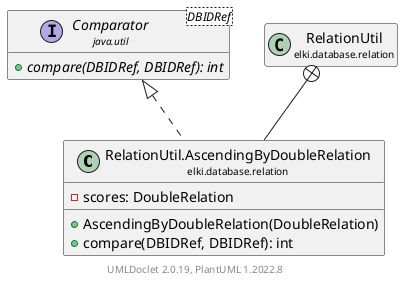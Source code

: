 @startuml
    remove .*\.(Instance|Par|Parameterizer|Factory)$
    set namespaceSeparator none
    hide empty fields
    hide empty methods

    class "<size:14>RelationUtil.AscendingByDoubleRelation\n<size:10>elki.database.relation" as elki.database.relation.RelationUtil.AscendingByDoubleRelation [[RelationUtil.AscendingByDoubleRelation.html]] {
        -scores: DoubleRelation
        +AscendingByDoubleRelation(DoubleRelation)
        +compare(DBIDRef, DBIDRef): int
    }

    interface "<size:14>Comparator\n<size:10>java.util" as java.util.Comparator<DBIDRef> {
        {abstract} +compare(DBIDRef, DBIDRef): int
    }
    class "<size:14>RelationUtil\n<size:10>elki.database.relation" as elki.database.relation.RelationUtil [[RelationUtil.html]]

    java.util.Comparator <|.. elki.database.relation.RelationUtil.AscendingByDoubleRelation
    elki.database.relation.RelationUtil +-- elki.database.relation.RelationUtil.AscendingByDoubleRelation

    center footer UMLDoclet 2.0.19, PlantUML 1.2022.8
@enduml

